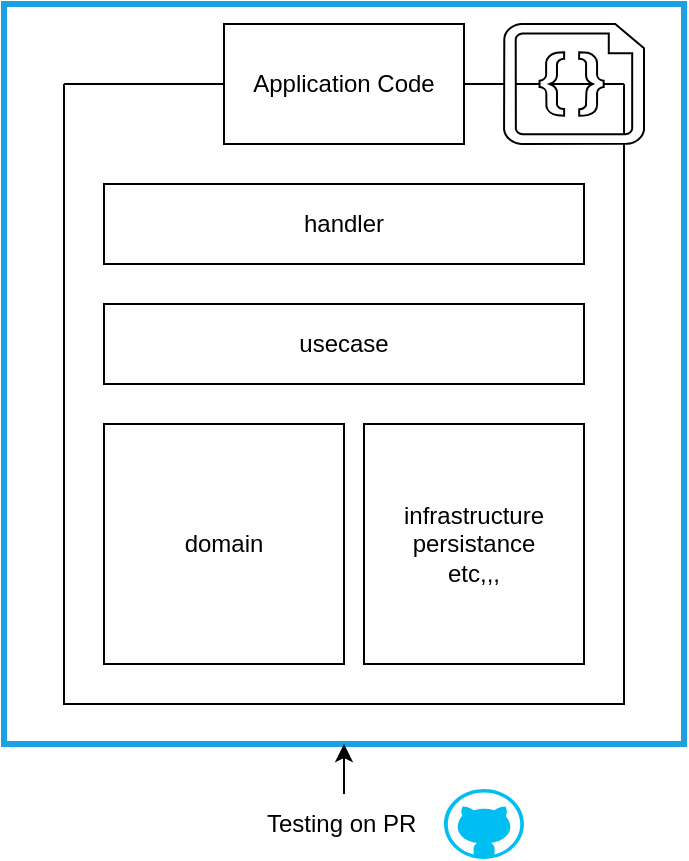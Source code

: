 <mxfile>
    <diagram id="oCnMzEwWn_oRvPSk0UY6" name="Page-1">
        <mxGraphModel dx="1044" dy="802" grid="1" gridSize="10" guides="1" tooltips="1" connect="1" arrows="1" fold="1" page="1" pageScale="1" pageWidth="850" pageHeight="1100" math="0" shadow="0">
            <root>
                <mxCell id="0"/>
                <mxCell id="1" parent="0"/>
                <mxCell id="43" value="" style="rounded=0;whiteSpace=wrap;html=1;strokeColor=#1BA1E2;strokeWidth=3;" vertex="1" parent="1">
                    <mxGeometry x="220" y="130" width="340" height="370" as="geometry"/>
                </mxCell>
                <mxCell id="36" value="" style="swimlane;startSize=0;" vertex="1" parent="1">
                    <mxGeometry x="250" y="170" width="280" height="310" as="geometry">
                        <mxRectangle x="240" y="160" width="50" height="40" as="alternateBounds"/>
                    </mxGeometry>
                </mxCell>
                <mxCell id="37" value="handler" style="rounded=0;whiteSpace=wrap;html=1;" vertex="1" parent="36">
                    <mxGeometry x="20" y="50" width="240" height="40" as="geometry"/>
                </mxCell>
                <mxCell id="38" value="usecase" style="rounded=0;whiteSpace=wrap;html=1;" vertex="1" parent="36">
                    <mxGeometry x="20" y="110" width="240" height="40" as="geometry"/>
                </mxCell>
                <mxCell id="39" value="domain" style="rounded=0;whiteSpace=wrap;html=1;" vertex="1" parent="36">
                    <mxGeometry x="20" y="170" width="120" height="120" as="geometry"/>
                </mxCell>
                <mxCell id="40" value="infrastructure&lt;br&gt;persistance&lt;br&gt;etc,,," style="rounded=0;whiteSpace=wrap;html=1;" vertex="1" parent="36">
                    <mxGeometry x="150" y="170" width="110" height="120" as="geometry"/>
                </mxCell>
                <mxCell id="41" value="Application Code" style="rounded=0;whiteSpace=wrap;html=1;" vertex="1" parent="1">
                    <mxGeometry x="330" y="140" width="120" height="60" as="geometry"/>
                </mxCell>
                <mxCell id="42" value="" style="verticalLabelPosition=bottom;html=1;verticalAlign=top;align=center;shape=mxgraph.azure.code_file;pointerEvents=1;" vertex="1" parent="1">
                    <mxGeometry x="470" y="140" width="70" height="60" as="geometry"/>
                </mxCell>
                <mxCell id="47" style="edgeStyle=none;html=1;entryX=0.5;entryY=1;entryDx=0;entryDy=0;" edge="1" parent="1" source="44" target="43">
                    <mxGeometry relative="1" as="geometry"/>
                </mxCell>
                <mxCell id="44" value="Testing on PR&amp;nbsp;" style="text;html=1;align=center;verticalAlign=middle;resizable=0;points=[];autosize=1;strokeColor=none;fillColor=none;" vertex="1" parent="1">
                    <mxGeometry x="340" y="525" width="100" height="30" as="geometry"/>
                </mxCell>
                <mxCell id="45" value="" style="verticalLabelPosition=bottom;html=1;verticalAlign=top;align=center;strokeColor=none;fillColor=#00BEF2;shape=mxgraph.azure.github_code;pointerEvents=1;" vertex="1" parent="1">
                    <mxGeometry x="440" y="522.5" width="40" height="35" as="geometry"/>
                </mxCell>
            </root>
        </mxGraphModel>
    </diagram>
</mxfile>
